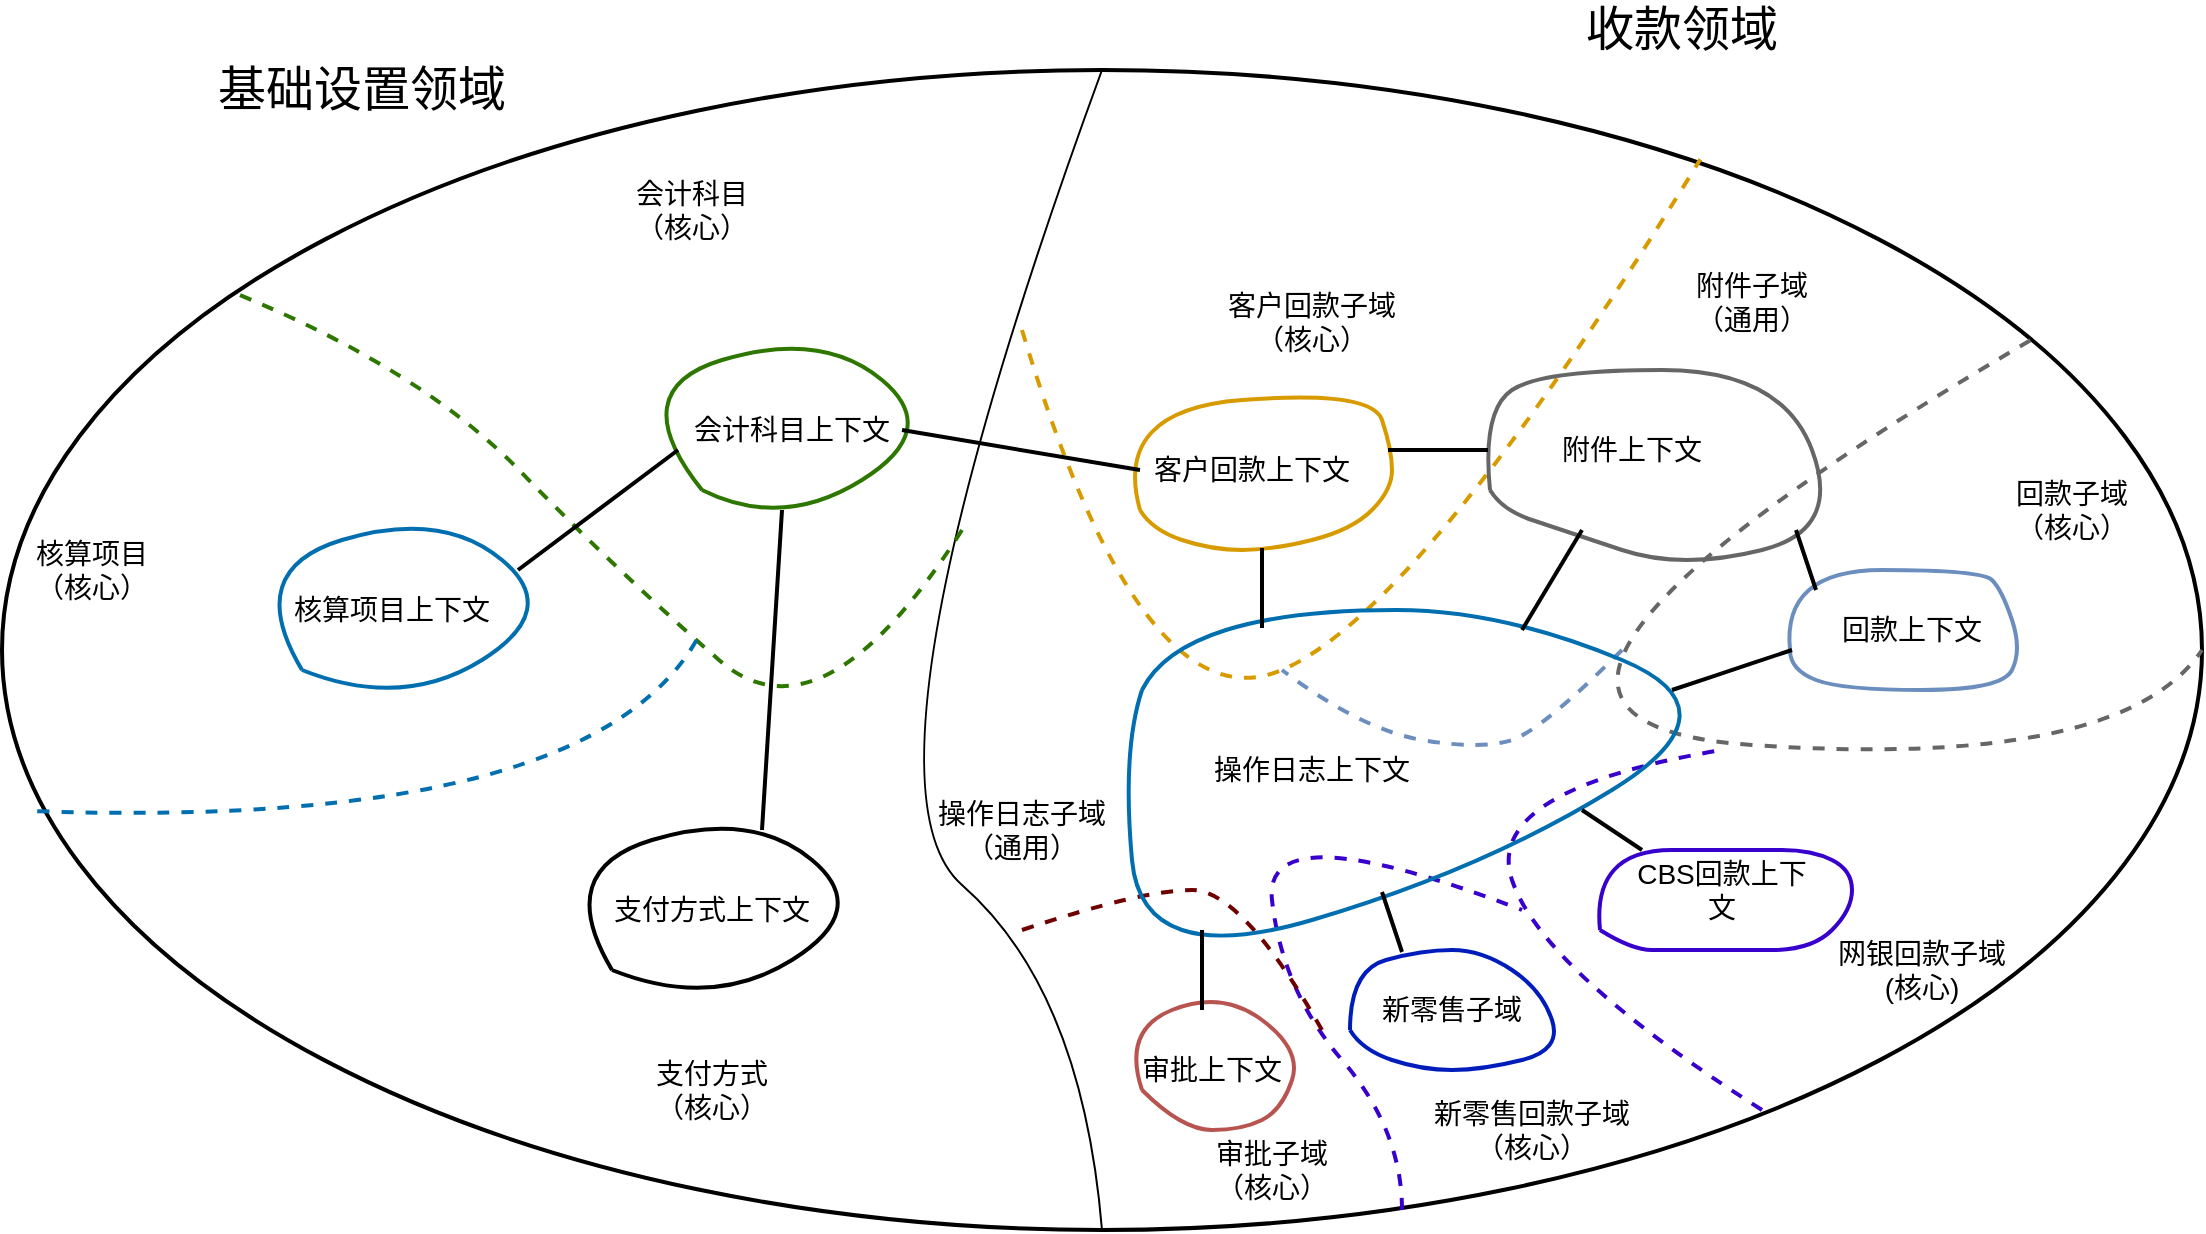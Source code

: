 <mxfile version="14.7.0" type="github">
  <diagram id="I8VxO7Kpn2xeJGVyplOv" name="第 1 页">
    <mxGraphModel dx="2036" dy="1942" grid="1" gridSize="10" guides="1" tooltips="1" connect="1" arrows="1" fold="1" page="1" pageScale="1" pageWidth="827" pageHeight="1169" math="0" shadow="0">
      <root>
        <mxCell id="0" />
        <mxCell id="1" parent="0" />
        <mxCell id="EroGNl9VkCaSBFjSGu0w-1" value="" style="ellipse;whiteSpace=wrap;html=1;gradientColor=#ffffff;strokeWidth=2;" vertex="1" parent="1">
          <mxGeometry x="-130" y="-710" width="1100" height="580" as="geometry" />
        </mxCell>
        <mxCell id="EroGNl9VkCaSBFjSGu0w-3" value="" style="curved=1;endArrow=none;html=1;exitX=0.5;exitY=1;exitDx=0;exitDy=0;endFill=0;entryX=0.5;entryY=0;entryDx=0;entryDy=0;" edge="1" parent="1" source="EroGNl9VkCaSBFjSGu0w-1" target="EroGNl9VkCaSBFjSGu0w-1">
          <mxGeometry width="50" height="50" relative="1" as="geometry">
            <mxPoint x="390" y="-380" as="sourcePoint" />
            <mxPoint x="410" y="-550" as="targetPoint" />
            <Array as="points">
              <mxPoint x="410" y="-250" />
              <mxPoint x="290" y="-355" />
            </Array>
          </mxGeometry>
        </mxCell>
        <mxCell id="EroGNl9VkCaSBFjSGu0w-4" value="" style="curved=1;endArrow=none;html=1;strokeColor=#d79b00;entryX=0.772;entryY=0.077;entryDx=0;entryDy=0;entryPerimeter=0;dashed=1;endFill=0;strokeWidth=2;fillColor=#ffe6cc;" edge="1" parent="1" target="EroGNl9VkCaSBFjSGu0w-1">
          <mxGeometry width="50" height="50" relative="1" as="geometry">
            <mxPoint x="380" y="-580" as="sourcePoint" />
            <mxPoint x="440" y="-430" as="targetPoint" />
            <Array as="points">
              <mxPoint x="440" y="-380" />
              <mxPoint x="580" y="-440" />
            </Array>
          </mxGeometry>
        </mxCell>
        <mxCell id="EroGNl9VkCaSBFjSGu0w-5" value="&lt;font style=&quot;font-size: 24px&quot;&gt;基础设置领域&lt;/font&gt;" style="text;html=1;strokeColor=none;fillColor=none;align=center;verticalAlign=middle;whiteSpace=wrap;rounded=0;dashed=1;" vertex="1" parent="1">
          <mxGeometry x="-40" y="-710" width="180" height="20" as="geometry" />
        </mxCell>
        <mxCell id="EroGNl9VkCaSBFjSGu0w-6" value="&lt;font style=&quot;font-size: 24px&quot;&gt;收款领域&lt;/font&gt;" style="text;html=1;strokeColor=none;fillColor=none;align=center;verticalAlign=middle;whiteSpace=wrap;rounded=0;dashed=1;" vertex="1" parent="1">
          <mxGeometry x="620" y="-740" width="180" height="20" as="geometry" />
        </mxCell>
        <mxCell id="EroGNl9VkCaSBFjSGu0w-9" value="&lt;font&gt;&lt;font style=&quot;font-size: 14px&quot;&gt;客户回款子域&lt;br&gt;（核心）&lt;/font&gt;&lt;br&gt;&lt;/font&gt;" style="text;html=1;strokeColor=none;fillColor=none;align=center;verticalAlign=middle;whiteSpace=wrap;rounded=0;dashed=1;" vertex="1" parent="1">
          <mxGeometry x="460" y="-594" width="130" height="20" as="geometry" />
        </mxCell>
        <mxCell id="EroGNl9VkCaSBFjSGu0w-16" value="" style="curved=1;endArrow=none;html=1;dashed=1;strokeColor=#666666;strokeWidth=2;entryX=1;entryY=0.5;entryDx=0;entryDy=0;endFill=0;exitX=0.922;exitY=0.233;exitDx=0;exitDy=0;exitPerimeter=0;fillColor=#f5f5f5;" edge="1" parent="1" source="EroGNl9VkCaSBFjSGu0w-1" target="EroGNl9VkCaSBFjSGu0w-1">
          <mxGeometry width="50" height="50" relative="1" as="geometry">
            <mxPoint x="820" y="-530" as="sourcePoint" />
            <mxPoint x="440" y="-370" as="targetPoint" />
            <Array as="points">
              <mxPoint x="560" y="-385" />
              <mxPoint x="930" y="-360" />
            </Array>
          </mxGeometry>
        </mxCell>
        <mxCell id="EroGNl9VkCaSBFjSGu0w-17" value="" style="curved=1;endArrow=none;html=1;dashed=1;strokeColor=#3700CC;strokeWidth=2;endFill=0;fillColor=#6a00ff;" edge="1" parent="1">
          <mxGeometry width="50" height="50" relative="1" as="geometry">
            <mxPoint x="750" y="-190" as="sourcePoint" />
            <mxPoint x="730" y="-370" as="targetPoint" />
            <Array as="points">
              <mxPoint x="640" y="-260" />
              <mxPoint x="610" y="-350" />
            </Array>
          </mxGeometry>
        </mxCell>
        <mxCell id="EroGNl9VkCaSBFjSGu0w-18" value="&lt;font&gt;&lt;font style=&quot;font-size: 14px&quot;&gt;网银回款子域&lt;br&gt;(核心)&lt;/font&gt;&lt;br&gt;&lt;/font&gt;" style="text;html=1;strokeColor=none;fillColor=none;align=center;verticalAlign=middle;whiteSpace=wrap;rounded=0;dashed=1;" vertex="1" parent="1">
          <mxGeometry x="770" y="-270" width="120" height="20" as="geometry" />
        </mxCell>
        <mxCell id="EroGNl9VkCaSBFjSGu0w-20" value="&lt;font&gt;&lt;font style=&quot;font-size: 14px&quot;&gt;附件子域&lt;br&gt;（通用）&lt;/font&gt;&lt;br&gt;&lt;/font&gt;" style="text;html=1;strokeColor=none;fillColor=none;align=center;verticalAlign=middle;whiteSpace=wrap;rounded=0;dashed=1;" vertex="1" parent="1">
          <mxGeometry x="680" y="-604" width="130" height="20" as="geometry" />
        </mxCell>
        <mxCell id="EroGNl9VkCaSBFjSGu0w-21" value="&lt;font&gt;&lt;font style=&quot;font-size: 14px&quot;&gt;操作日志子域&lt;br&gt;（通用）&lt;/font&gt;&lt;br&gt;&lt;/font&gt;" style="text;html=1;strokeColor=none;fillColor=none;align=center;verticalAlign=middle;whiteSpace=wrap;rounded=0;dashed=1;" vertex="1" parent="1">
          <mxGeometry x="300" y="-340" width="160" height="20" as="geometry" />
        </mxCell>
        <mxCell id="EroGNl9VkCaSBFjSGu0w-22" value="" style="curved=1;endArrow=none;html=1;dashed=1;strokeColor=#2D7600;strokeWidth=2;endFill=0;fillColor=#60a917;" edge="1" parent="1" target="EroGNl9VkCaSBFjSGu0w-1">
          <mxGeometry width="50" height="50" relative="1" as="geometry">
            <mxPoint x="350" y="-480" as="sourcePoint" />
            <mxPoint x="440" y="-440" as="targetPoint" />
            <Array as="points">
              <mxPoint x="280" y="-370" />
              <mxPoint x="177" y="-460" />
              <mxPoint x="80" y="-560" />
            </Array>
          </mxGeometry>
        </mxCell>
        <mxCell id="EroGNl9VkCaSBFjSGu0w-23" value="&lt;font style=&quot;font-size: 14px&quot;&gt;会计科目&lt;br&gt;（核心）&lt;/font&gt;" style="text;html=1;strokeColor=none;fillColor=none;align=center;verticalAlign=middle;whiteSpace=wrap;rounded=0;dashed=1;" vertex="1" parent="1">
          <mxGeometry x="170" y="-650" width="90" height="20" as="geometry" />
        </mxCell>
        <mxCell id="EroGNl9VkCaSBFjSGu0w-24" value="" style="curved=1;endArrow=none;html=1;dashed=1;strokeColor=#3700CC;strokeWidth=2;endFill=0;fillColor=#6a00ff;" edge="1" parent="1">
          <mxGeometry width="50" height="50" relative="1" as="geometry">
            <mxPoint x="570" y="-140" as="sourcePoint" />
            <mxPoint x="630" y="-290" as="targetPoint" />
            <Array as="points">
              <mxPoint x="570" y="-180" />
              <mxPoint x="510" y="-250" />
              <mxPoint x="500" y="-340" />
            </Array>
          </mxGeometry>
        </mxCell>
        <mxCell id="EroGNl9VkCaSBFjSGu0w-25" value="&lt;font&gt;&lt;font style=&quot;font-size: 14px&quot;&gt;新零售回款子域&lt;br&gt;（核心）&lt;/font&gt;&lt;br&gt;&lt;/font&gt;" style="text;html=1;strokeColor=none;fillColor=none;align=center;verticalAlign=middle;whiteSpace=wrap;rounded=0;dashed=1;" vertex="1" parent="1">
          <mxGeometry x="570" y="-190" width="130" height="20" as="geometry" />
        </mxCell>
        <mxCell id="EroGNl9VkCaSBFjSGu0w-29" value="&lt;font&gt;&lt;font style=&quot;font-size: 14px&quot;&gt;核算项目&lt;br&gt;（核心）&lt;/font&gt;&lt;br&gt;&lt;/font&gt;" style="text;html=1;strokeColor=none;fillColor=none;align=center;verticalAlign=middle;whiteSpace=wrap;rounded=0;dashed=1;" vertex="1" parent="1">
          <mxGeometry x="-130" y="-470" width="90" height="20" as="geometry" />
        </mxCell>
        <mxCell id="EroGNl9VkCaSBFjSGu0w-32" style="edgeStyle=orthogonalEdgeStyle;rounded=0;orthogonalLoop=1;jettySize=auto;html=1;exitX=0.5;exitY=1;exitDx=0;exitDy=0;dashed=1;endArrow=none;endFill=0;strokeColor=#000000;strokeWidth=2;" edge="1" parent="1" source="EroGNl9VkCaSBFjSGu0w-18" target="EroGNl9VkCaSBFjSGu0w-18">
          <mxGeometry relative="1" as="geometry" />
        </mxCell>
        <mxCell id="EroGNl9VkCaSBFjSGu0w-36" value="" style="curved=1;endArrow=none;html=1;dashed=1;strokeColor=#006EAF;strokeWidth=2;exitX=0.016;exitY=0.639;exitDx=0;exitDy=0;exitPerimeter=0;endFill=0;fillColor=#1ba1e2;" edge="1" parent="1" source="EroGNl9VkCaSBFjSGu0w-1">
          <mxGeometry width="50" height="50" relative="1" as="geometry">
            <mxPoint x="390" y="-270" as="sourcePoint" />
            <mxPoint x="220" y="-430" as="targetPoint" />
            <Array as="points">
              <mxPoint x="170" y="-330" />
            </Array>
          </mxGeometry>
        </mxCell>
        <mxCell id="EroGNl9VkCaSBFjSGu0w-37" value="&lt;font&gt;&lt;font style=&quot;font-size: 14px&quot;&gt;支付方式&lt;br&gt;（核心）&lt;/font&gt;&lt;br&gt;&lt;/font&gt;" style="text;html=1;strokeColor=none;fillColor=none;align=center;verticalAlign=middle;whiteSpace=wrap;rounded=0;dashed=1;" vertex="1" parent="1">
          <mxGeometry x="180" y="-210" width="90" height="20" as="geometry" />
        </mxCell>
        <mxCell id="EroGNl9VkCaSBFjSGu0w-38" value="" style="curved=1;endArrow=none;html=1;dashed=1;strokeColor=#6c8ebf;strokeWidth=2;endFill=0;fillColor=#dae8fc;" edge="1" parent="1">
          <mxGeometry width="50" height="50" relative="1" as="geometry">
            <mxPoint x="680" y="-420" as="sourcePoint" />
            <mxPoint x="510" y="-410" as="targetPoint" />
            <Array as="points">
              <mxPoint x="640" y="-380" />
              <mxPoint x="610" y="-370" />
              <mxPoint x="550" y="-380" />
            </Array>
          </mxGeometry>
        </mxCell>
        <mxCell id="EroGNl9VkCaSBFjSGu0w-40" value="" style="curved=1;endArrow=none;html=1;dashed=1;strokeColor=#6F0000;strokeWidth=2;endFill=0;fillColor=#a20025;" edge="1" parent="1">
          <mxGeometry width="50" height="50" relative="1" as="geometry">
            <mxPoint x="380" y="-280" as="sourcePoint" />
            <mxPoint x="530" y="-230" as="targetPoint" />
            <Array as="points">
              <mxPoint x="440" y="-300" />
              <mxPoint x="490" y="-300" />
            </Array>
          </mxGeometry>
        </mxCell>
        <mxCell id="EroGNl9VkCaSBFjSGu0w-41" value="&lt;font&gt;&lt;font style=&quot;font-size: 14px&quot;&gt;审批子域&lt;br&gt;（核心）&lt;/font&gt;&lt;br&gt;&lt;/font&gt;" style="text;html=1;strokeColor=none;fillColor=none;align=center;verticalAlign=middle;whiteSpace=wrap;rounded=0;dashed=1;" vertex="1" parent="1">
          <mxGeometry x="440" y="-170" width="130" height="20" as="geometry" />
        </mxCell>
        <mxCell id="EroGNl9VkCaSBFjSGu0w-44" value="&lt;font style=&quot;font-size: 14px&quot;&gt;回款子域&lt;br&gt;（核心）&lt;/font&gt;" style="text;html=1;strokeColor=none;fillColor=none;align=center;verticalAlign=middle;whiteSpace=wrap;rounded=0;dashed=1;" vertex="1" parent="1">
          <mxGeometry x="860" y="-500" width="90" height="20" as="geometry" />
        </mxCell>
        <mxCell id="EroGNl9VkCaSBFjSGu0w-51" value="" style="curved=1;endArrow=none;html=1;strokeColor=#d79b00;strokeWidth=2;endFill=0;fillColor=#ffe6cc;" edge="1" parent="1">
          <mxGeometry width="50" height="50" relative="1" as="geometry">
            <mxPoint x="439" y="-490" as="sourcePoint" />
            <mxPoint x="439" y="-490" as="targetPoint" />
            <Array as="points">
              <mxPoint x="445" y="-480" />
              <mxPoint x="475" y="-470" />
              <mxPoint x="505" y="-470" />
              <mxPoint x="545" y="-480" />
              <mxPoint x="565" y="-500" />
              <mxPoint x="565" y="-520" />
              <mxPoint x="555" y="-550" />
              <mxPoint x="425" y="-540" />
            </Array>
          </mxGeometry>
        </mxCell>
        <mxCell id="EroGNl9VkCaSBFjSGu0w-52" value="" style="curved=1;endArrow=none;html=1;strokeColor=#000000;strokeWidth=2;endFill=0;" edge="1" parent="1">
          <mxGeometry width="50" height="50" relative="1" as="geometry">
            <mxPoint x="175" y="-260" as="sourcePoint" />
            <mxPoint x="175" y="-260" as="targetPoint" />
            <Array as="points">
              <mxPoint x="225" y="-240" />
              <mxPoint x="305" y="-290" />
              <mxPoint x="245" y="-340" />
              <mxPoint x="145" y="-310" />
            </Array>
          </mxGeometry>
        </mxCell>
        <mxCell id="EroGNl9VkCaSBFjSGu0w-53" value="" style="curved=1;endArrow=none;html=1;strokeColor=#2D7600;strokeWidth=2;endFill=0;fillColor=#60a917;" edge="1" parent="1">
          <mxGeometry width="50" height="50" relative="1" as="geometry">
            <mxPoint x="220" y="-500" as="sourcePoint" />
            <mxPoint x="220" y="-500" as="targetPoint" />
            <Array as="points">
              <mxPoint x="260" y="-480" />
              <mxPoint x="340" y="-530" />
              <mxPoint x="280" y="-580" />
              <mxPoint x="180" y="-550" />
            </Array>
          </mxGeometry>
        </mxCell>
        <mxCell id="EroGNl9VkCaSBFjSGu0w-55" value="&lt;font&gt;&lt;font style=&quot;font-size: 14px&quot;&gt;客户回款上下文&lt;/font&gt;&lt;br&gt;&lt;/font&gt;" style="text;html=1;strokeColor=none;fillColor=none;align=center;verticalAlign=middle;whiteSpace=wrap;rounded=0;dashed=1;" vertex="1" parent="1">
          <mxGeometry x="430" y="-520" width="130" height="20" as="geometry" />
        </mxCell>
        <mxCell id="EroGNl9VkCaSBFjSGu0w-56" value="" style="curved=1;endArrow=none;html=1;strokeColor=#006EAF;strokeWidth=2;endFill=0;fillColor=#1ba1e2;" edge="1" parent="1">
          <mxGeometry width="50" height="50" relative="1" as="geometry">
            <mxPoint x="440" y="-400" as="sourcePoint" />
            <mxPoint x="440" y="-400" as="targetPoint" />
            <Array as="points">
              <mxPoint x="430" y="-370" />
              <mxPoint x="440" y="-260" />
              <mxPoint x="610" y="-310" />
              <mxPoint x="740" y="-390" />
              <mxPoint x="620" y="-440" />
              <mxPoint x="514" y="-440" />
              <mxPoint x="450" y="-420" />
            </Array>
          </mxGeometry>
        </mxCell>
        <mxCell id="EroGNl9VkCaSBFjSGu0w-57" value="" style="curved=1;endArrow=none;html=1;strokeColor=#666666;strokeWidth=2;endFill=0;fillColor=#f5f5f5;" edge="1" parent="1">
          <mxGeometry width="50" height="50" relative="1" as="geometry">
            <mxPoint x="614" y="-500" as="sourcePoint" />
            <mxPoint x="614" y="-500" as="targetPoint" />
            <Array as="points">
              <mxPoint x="620" y="-490" />
              <mxPoint x="650" y="-480" />
              <mxPoint x="710" y="-460" />
              <mxPoint x="790" y="-480" />
              <mxPoint x="760" y="-560" />
              <mxPoint x="640" y="-560" />
              <mxPoint x="610" y="-540" />
            </Array>
          </mxGeometry>
        </mxCell>
        <mxCell id="EroGNl9VkCaSBFjSGu0w-58" value="&lt;font&gt;&lt;font style=&quot;font-size: 14px&quot;&gt;附件上下文&lt;/font&gt;&lt;br&gt;&lt;/font&gt;" style="text;html=1;strokeColor=none;fillColor=none;align=center;verticalAlign=middle;whiteSpace=wrap;rounded=0;dashed=1;" vertex="1" parent="1">
          <mxGeometry x="620" y="-530" width="130" height="20" as="geometry" />
        </mxCell>
        <mxCell id="EroGNl9VkCaSBFjSGu0w-60" value="" style="curved=1;endArrow=none;html=1;strokeColor=#6c8ebf;strokeWidth=2;endFill=0;fillColor=#dae8fc;" edge="1" parent="1">
          <mxGeometry width="50" height="50" relative="1" as="geometry">
            <mxPoint x="764" y="-420" as="sourcePoint" />
            <mxPoint x="764" y="-420" as="targetPoint" />
            <Array as="points">
              <mxPoint x="764" y="-410" />
              <mxPoint x="790" y="-400" />
              <mxPoint x="870" y="-400" />
              <mxPoint x="880" y="-420" />
              <mxPoint x="870" y="-450" />
              <mxPoint x="860" y="-460" />
              <mxPoint x="760" y="-460" />
            </Array>
          </mxGeometry>
        </mxCell>
        <mxCell id="EroGNl9VkCaSBFjSGu0w-61" value="&lt;font style=&quot;font-size: 14px&quot;&gt;回款上下文&lt;/font&gt;" style="text;html=1;strokeColor=none;fillColor=none;align=center;verticalAlign=middle;whiteSpace=wrap;rounded=0;dashed=1;" vertex="1" parent="1">
          <mxGeometry x="780" y="-440" width="90" height="20" as="geometry" />
        </mxCell>
        <mxCell id="EroGNl9VkCaSBFjSGu0w-62" value="" style="curved=1;endArrow=none;html=1;strokeColor=#3700CC;strokeWidth=2;endFill=0;fillColor=#6a00ff;" edge="1" parent="1">
          <mxGeometry width="50" height="50" relative="1" as="geometry">
            <mxPoint x="669" y="-280" as="sourcePoint" />
            <mxPoint x="669" y="-280" as="targetPoint" />
            <Array as="points">
              <mxPoint x="685" y="-270" />
              <mxPoint x="705" y="-270" />
              <mxPoint x="735" y="-270" />
              <mxPoint x="775" y="-270" />
              <mxPoint x="795" y="-290" />
              <mxPoint x="795" y="-310" />
              <mxPoint x="775" y="-320" />
              <mxPoint x="745" y="-320" />
              <mxPoint x="665" y="-320" />
            </Array>
          </mxGeometry>
        </mxCell>
        <mxCell id="EroGNl9VkCaSBFjSGu0w-63" value="&lt;font style=&quot;font-size: 14px&quot;&gt;CBS回款上下文&lt;/font&gt;" style="text;html=1;strokeColor=none;fillColor=none;align=center;verticalAlign=middle;whiteSpace=wrap;rounded=0;dashed=1;" vertex="1" parent="1">
          <mxGeometry x="680" y="-310" width="100" height="20" as="geometry" />
        </mxCell>
        <mxCell id="EroGNl9VkCaSBFjSGu0w-64" value="" style="curved=1;endArrow=none;html=1;strokeColor=#001DBC;strokeWidth=2;endFill=0;fillColor=#0050ef;" edge="1" parent="1">
          <mxGeometry width="50" height="50" relative="1" as="geometry">
            <mxPoint x="544" y="-230" as="sourcePoint" />
            <mxPoint x="544" y="-230" as="targetPoint" />
            <Array as="points">
              <mxPoint x="550" y="-220" />
              <mxPoint x="580" y="-210" />
              <mxPoint x="610" y="-210" />
              <mxPoint x="650" y="-220" />
              <mxPoint x="640" y="-250" />
              <mxPoint x="610" y="-270" />
              <mxPoint x="580" y="-270" />
              <mxPoint x="544" y="-260" />
            </Array>
          </mxGeometry>
        </mxCell>
        <mxCell id="EroGNl9VkCaSBFjSGu0w-65" value="&lt;font&gt;&lt;span style=&quot;font-size: 14px&quot;&gt;新零售子域&lt;/span&gt;&lt;br&gt;&lt;/font&gt;" style="text;html=1;strokeColor=none;fillColor=none;align=center;verticalAlign=middle;whiteSpace=wrap;rounded=0;dashed=1;" vertex="1" parent="1">
          <mxGeometry x="530" y="-250" width="130" height="20" as="geometry" />
        </mxCell>
        <mxCell id="EroGNl9VkCaSBFjSGu0w-68" value="" style="curved=1;endArrow=none;html=1;strokeColor=#b85450;strokeWidth=2;endFill=0;fillColor=#f8cecc;" edge="1" parent="1">
          <mxGeometry width="50" height="50" relative="1" as="geometry">
            <mxPoint x="440" y="-200" as="sourcePoint" />
            <mxPoint x="440" y="-200" as="targetPoint" />
            <Array as="points">
              <mxPoint x="460" y="-180" />
              <mxPoint x="490" y="-180" />
              <mxPoint x="510" y="-190" />
              <mxPoint x="520" y="-220" />
              <mxPoint x="480" y="-250" />
              <mxPoint x="430" y="-230" />
            </Array>
          </mxGeometry>
        </mxCell>
        <mxCell id="EroGNl9VkCaSBFjSGu0w-69" value="&lt;font&gt;&lt;font style=&quot;font-size: 14px&quot;&gt;审批上下文&lt;/font&gt;&lt;br&gt;&lt;/font&gt;" style="text;html=1;strokeColor=none;fillColor=none;align=center;verticalAlign=middle;whiteSpace=wrap;rounded=0;dashed=1;" vertex="1" parent="1">
          <mxGeometry x="410" y="-220" width="130" height="20" as="geometry" />
        </mxCell>
        <mxCell id="EroGNl9VkCaSBFjSGu0w-70" value="&lt;font&gt;&lt;font style=&quot;font-size: 14px&quot;&gt;操作日志上下文&lt;/font&gt;&lt;br&gt;&lt;/font&gt;" style="text;html=1;strokeColor=none;fillColor=none;align=center;verticalAlign=middle;whiteSpace=wrap;rounded=0;dashed=1;" vertex="1" parent="1">
          <mxGeometry x="460" y="-370" width="130" height="20" as="geometry" />
        </mxCell>
        <mxCell id="EroGNl9VkCaSBFjSGu0w-84" value="" style="endArrow=none;html=1;strokeColor=#000000;strokeWidth=2;entryX=1;entryY=0;entryDx=0;entryDy=0;" edge="1" parent="1">
          <mxGeometry width="50" height="50" relative="1" as="geometry">
            <mxPoint x="613" y="-520" as="sourcePoint" />
            <mxPoint x="563" y="-520" as="targetPoint" />
            <Array as="points">
              <mxPoint x="603" y="-520" />
            </Array>
          </mxGeometry>
        </mxCell>
        <mxCell id="EroGNl9VkCaSBFjSGu0w-85" value="" style="endArrow=none;html=1;strokeColor=#000000;strokeWidth=2;" edge="1" parent="1">
          <mxGeometry width="50" height="50" relative="1" as="geometry">
            <mxPoint x="777" y="-450" as="sourcePoint" />
            <mxPoint x="767" y="-480" as="targetPoint" />
          </mxGeometry>
        </mxCell>
        <mxCell id="EroGNl9VkCaSBFjSGu0w-86" value="&lt;font style=&quot;font-size: 14px&quot;&gt;会计科目上下文&lt;br&gt;&lt;/font&gt;" style="text;html=1;strokeColor=none;fillColor=none;align=center;verticalAlign=middle;whiteSpace=wrap;rounded=0;dashed=1;" vertex="1" parent="1">
          <mxGeometry x="210" y="-540" width="110" height="20" as="geometry" />
        </mxCell>
        <mxCell id="EroGNl9VkCaSBFjSGu0w-87" value="" style="curved=1;endArrow=none;html=1;strokeColor=#006EAF;strokeWidth=2;endFill=0;fillColor=#1ba1e2;" edge="1" parent="1">
          <mxGeometry width="50" height="50" relative="1" as="geometry">
            <mxPoint x="20" y="-410" as="sourcePoint" />
            <mxPoint x="20" y="-410" as="targetPoint" />
            <Array as="points">
              <mxPoint x="70" y="-390" />
              <mxPoint x="150" y="-440" />
              <mxPoint x="90" y="-490" />
              <mxPoint x="-10" y="-460" />
            </Array>
          </mxGeometry>
        </mxCell>
        <mxCell id="EroGNl9VkCaSBFjSGu0w-88" value="&lt;font style=&quot;font-size: 14px&quot;&gt;核算项目上下文&lt;br&gt;&lt;/font&gt;" style="text;html=1;strokeColor=none;fillColor=none;align=center;verticalAlign=middle;whiteSpace=wrap;rounded=0;dashed=1;" vertex="1" parent="1">
          <mxGeometry x="10" y="-450" width="110" height="20" as="geometry" />
        </mxCell>
        <mxCell id="EroGNl9VkCaSBFjSGu0w-89" value="&lt;font style=&quot;font-size: 14px&quot;&gt;支付方式上下文&lt;br&gt;&lt;/font&gt;" style="text;html=1;strokeColor=none;fillColor=none;align=center;verticalAlign=middle;whiteSpace=wrap;rounded=0;dashed=1;" vertex="1" parent="1">
          <mxGeometry x="170" y="-300" width="110" height="20" as="geometry" />
        </mxCell>
        <mxCell id="EroGNl9VkCaSBFjSGu0w-90" value="" style="endArrow=none;html=1;strokeColor=#000000;strokeWidth=2;entryX=0;entryY=1;entryDx=0;entryDy=0;" edge="1" parent="1">
          <mxGeometry width="50" height="50" relative="1" as="geometry">
            <mxPoint x="128" y="-460" as="sourcePoint" />
            <mxPoint x="208" y="-520" as="targetPoint" />
          </mxGeometry>
        </mxCell>
        <mxCell id="EroGNl9VkCaSBFjSGu0w-91" value="" style="endArrow=none;html=1;strokeColor=#000000;strokeWidth=2;" edge="1" parent="1">
          <mxGeometry width="50" height="50" relative="1" as="geometry">
            <mxPoint x="250" y="-330" as="sourcePoint" />
            <mxPoint x="260" y="-490" as="targetPoint" />
          </mxGeometry>
        </mxCell>
        <mxCell id="EroGNl9VkCaSBFjSGu0w-92" value="" style="endArrow=none;html=1;strokeColor=#000000;strokeWidth=2;exitX=1;exitY=0.5;exitDx=0;exitDy=0;" edge="1" parent="1">
          <mxGeometry width="50" height="50" relative="1" as="geometry">
            <mxPoint x="320" y="-530" as="sourcePoint" />
            <mxPoint x="439" y="-510" as="targetPoint" />
          </mxGeometry>
        </mxCell>
        <mxCell id="EroGNl9VkCaSBFjSGu0w-93" value="" style="endArrow=none;html=1;strokeColor=#000000;strokeWidth=2;" edge="1" parent="1">
          <mxGeometry width="50" height="50" relative="1" as="geometry">
            <mxPoint x="470" y="-240" as="sourcePoint" />
            <mxPoint x="470" y="-280" as="targetPoint" />
          </mxGeometry>
        </mxCell>
        <mxCell id="EroGNl9VkCaSBFjSGu0w-94" value="" style="endArrow=none;html=1;strokeColor=#000000;strokeWidth=2;" edge="1" parent="1">
          <mxGeometry width="50" height="50" relative="1" as="geometry">
            <mxPoint x="570" y="-269" as="sourcePoint" />
            <mxPoint x="560" y="-299" as="targetPoint" />
          </mxGeometry>
        </mxCell>
        <mxCell id="EroGNl9VkCaSBFjSGu0w-95" value="" style="endArrow=none;html=1;strokeColor=#000000;strokeWidth=2;" edge="1" parent="1">
          <mxGeometry width="50" height="50" relative="1" as="geometry">
            <mxPoint x="690" y="-320" as="sourcePoint" />
            <mxPoint x="660" y="-340" as="targetPoint" />
          </mxGeometry>
        </mxCell>
        <mxCell id="EroGNl9VkCaSBFjSGu0w-96" value="" style="endArrow=none;html=1;strokeColor=#000000;strokeWidth=2;" edge="1" parent="1">
          <mxGeometry width="50" height="50" relative="1" as="geometry">
            <mxPoint x="500" y="-431" as="sourcePoint" />
            <mxPoint x="500" y="-471" as="targetPoint" />
          </mxGeometry>
        </mxCell>
        <mxCell id="EroGNl9VkCaSBFjSGu0w-97" value="" style="endArrow=none;html=1;strokeColor=#000000;strokeWidth=2;" edge="1" parent="1">
          <mxGeometry width="50" height="50" relative="1" as="geometry">
            <mxPoint x="630" y="-430" as="sourcePoint" />
            <mxPoint x="660" y="-480" as="targetPoint" />
          </mxGeometry>
        </mxCell>
        <mxCell id="EroGNl9VkCaSBFjSGu0w-98" value="" style="endArrow=none;html=1;strokeColor=#000000;strokeWidth=2;" edge="1" parent="1">
          <mxGeometry width="50" height="50" relative="1" as="geometry">
            <mxPoint x="705" y="-400" as="sourcePoint" />
            <mxPoint x="765" y="-420" as="targetPoint" />
            <Array as="points">
              <mxPoint x="735" y="-410" />
            </Array>
          </mxGeometry>
        </mxCell>
      </root>
    </mxGraphModel>
  </diagram>
</mxfile>
